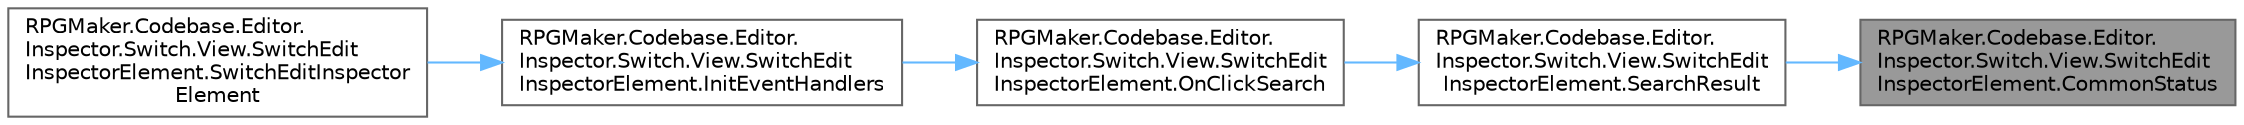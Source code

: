 digraph "RPGMaker.Codebase.Editor.Inspector.Switch.View.SwitchEditInspectorElement.CommonStatus"
{
 // LATEX_PDF_SIZE
  bgcolor="transparent";
  edge [fontname=Helvetica,fontsize=10,labelfontname=Helvetica,labelfontsize=10];
  node [fontname=Helvetica,fontsize=10,shape=box,height=0.2,width=0.4];
  rankdir="RL";
  Node1 [id="Node000001",label="RPGMaker.Codebase.Editor.\lInspector.Switch.View.SwitchEdit\lInspectorElement.CommonStatus",height=0.2,width=0.4,color="gray40", fillcolor="grey60", style="filled", fontcolor="black",tooltip="共通で返される検索結果"];
  Node1 -> Node2 [id="edge1_Node000001_Node000002",dir="back",color="steelblue1",style="solid",tooltip=" "];
  Node2 [id="Node000002",label="RPGMaker.Codebase.Editor.\lInspector.Switch.View.SwitchEdit\lInspectorElement.SearchResult",height=0.2,width=0.4,color="grey40", fillcolor="white", style="filled",URL="$d9/dd8/class_r_p_g_maker_1_1_codebase_1_1_editor_1_1_inspector_1_1_switch_1_1_view_1_1_switch_edit_inspector_element.html#a55a42f178d7424c259a6295687d15d60",tooltip="検索結果が[チャプター,セクション,マップ,イベント,座標X,座標Y]で返ってきます"];
  Node2 -> Node3 [id="edge2_Node000002_Node000003",dir="back",color="steelblue1",style="solid",tooltip=" "];
  Node3 [id="Node000003",label="RPGMaker.Codebase.Editor.\lInspector.Switch.View.SwitchEdit\lInspectorElement.OnClickSearch",height=0.2,width=0.4,color="grey40", fillcolor="white", style="filled",URL="$d9/dd8/class_r_p_g_maker_1_1_codebase_1_1_editor_1_1_inspector_1_1_switch_1_1_view_1_1_switch_edit_inspector_element.html#ad33fcc94e2cfeabb87ca09f55c2dbd65",tooltip="検索結果表示用"];
  Node3 -> Node4 [id="edge3_Node000003_Node000004",dir="back",color="steelblue1",style="solid",tooltip=" "];
  Node4 [id="Node000004",label="RPGMaker.Codebase.Editor.\lInspector.Switch.View.SwitchEdit\lInspectorElement.InitEventHandlers",height=0.2,width=0.4,color="grey40", fillcolor="white", style="filled",URL="$d9/dd8/class_r_p_g_maker_1_1_codebase_1_1_editor_1_1_inspector_1_1_switch_1_1_view_1_1_switch_edit_inspector_element.html#a5d1f66f7befaa73e063ed9bcb4e55e2e",tooltip=" "];
  Node4 -> Node5 [id="edge4_Node000004_Node000005",dir="back",color="steelblue1",style="solid",tooltip=" "];
  Node5 [id="Node000005",label="RPGMaker.Codebase.Editor.\lInspector.Switch.View.SwitchEdit\lInspectorElement.SwitchEditInspector\lElement",height=0.2,width=0.4,color="grey40", fillcolor="white", style="filled",URL="$d9/dd8/class_r_p_g_maker_1_1_codebase_1_1_editor_1_1_inspector_1_1_switch_1_1_view_1_1_switch_edit_inspector_element.html#a1dfe67d36f29d4c79f82c9ad4cb9a8ea",tooltip=" "];
}
